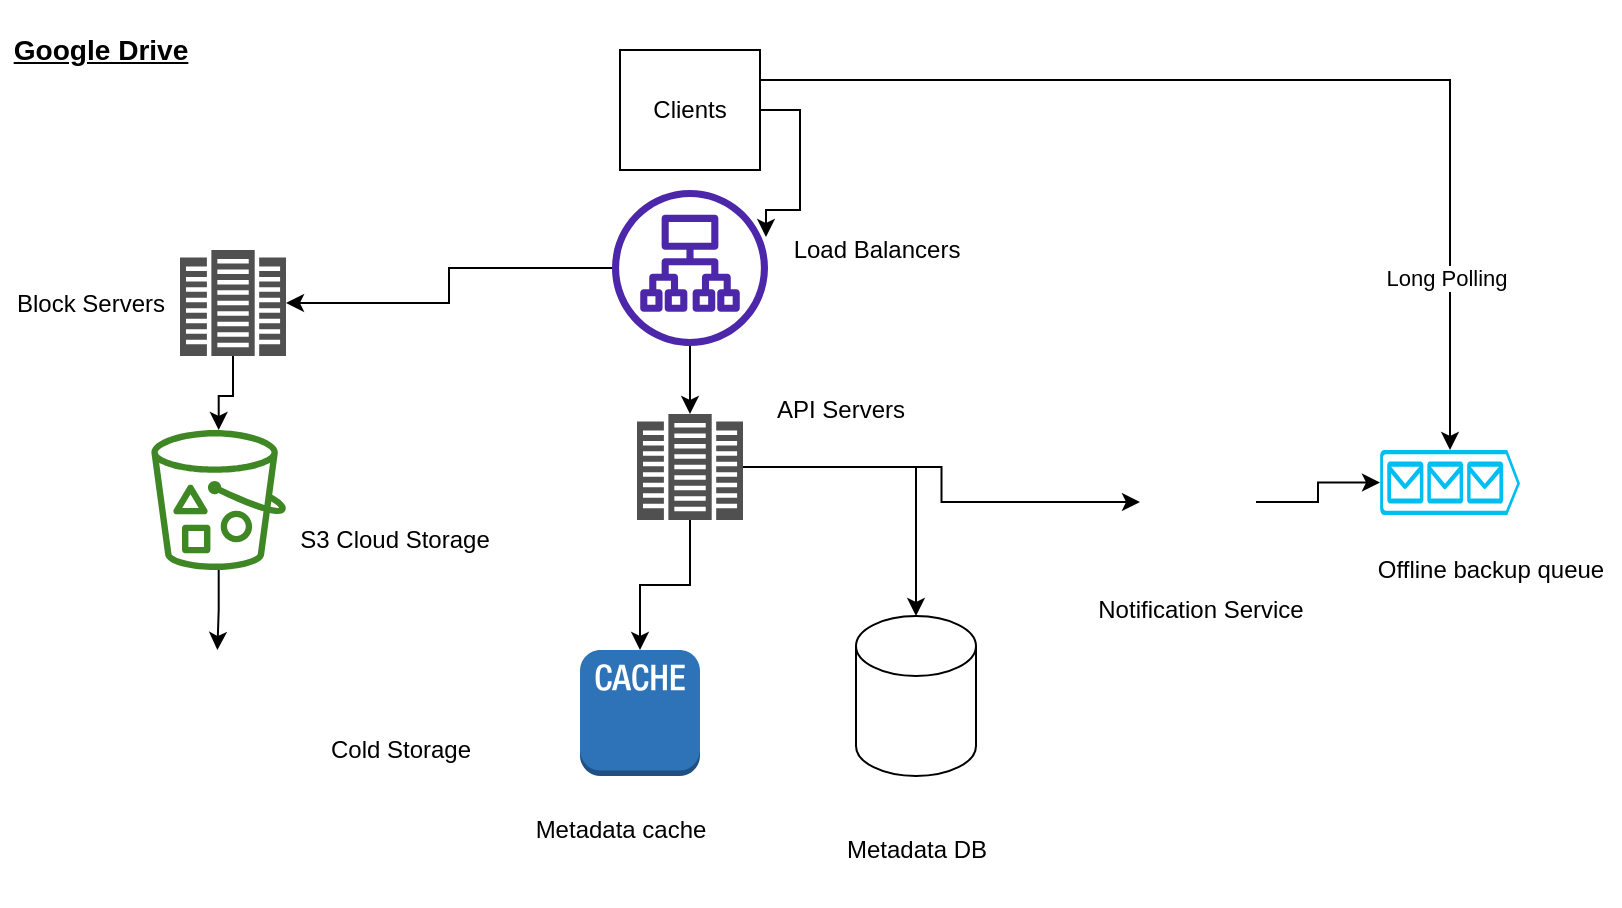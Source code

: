 <mxfile version="19.0.0" type="device"><diagram id="HoEMwtcmiwbRSCMNZaEq" name="Page-1"><mxGraphModel dx="946" dy="1714" grid="1" gridSize="10" guides="1" tooltips="1" connect="1" arrows="1" fold="1" page="1" pageScale="1" pageWidth="850" pageHeight="1100" math="0" shadow="0"><root><mxCell id="0"/><mxCell id="1" parent="0"/><mxCell id="kfG5qEUTvlAwnz0xRX0W-1" value="&lt;h3&gt;&lt;u&gt;Google Drive&lt;/u&gt;&lt;/h3&gt;" style="text;html=1;align=center;verticalAlign=middle;resizable=0;points=[];autosize=1;strokeColor=none;fillColor=none;" vertex="1" parent="1"><mxGeometry x="10" y="-15" width="100" height="50" as="geometry"/></mxCell><mxCell id="kfG5qEUTvlAwnz0xRX0W-9" style="edgeStyle=orthogonalEdgeStyle;rounded=0;orthogonalLoop=1;jettySize=auto;html=1;exitX=1;exitY=0.5;exitDx=0;exitDy=0;entryX=-0.05;entryY=0.175;entryDx=0;entryDy=0;entryPerimeter=0;" edge="1" parent="1" source="kfG5qEUTvlAwnz0xRX0W-2" target="kfG5qEUTvlAwnz0xRX0W-5"><mxGeometry relative="1" as="geometry"/></mxCell><mxCell id="kfG5qEUTvlAwnz0xRX0W-33" style="edgeStyle=orthogonalEdgeStyle;rounded=0;orthogonalLoop=1;jettySize=auto;html=1;exitX=1;exitY=0.25;exitDx=0;exitDy=0;entryX=0.5;entryY=0;entryDx=0;entryDy=0;entryPerimeter=0;" edge="1" parent="1" source="kfG5qEUTvlAwnz0xRX0W-2" target="kfG5qEUTvlAwnz0xRX0W-30"><mxGeometry relative="1" as="geometry"/></mxCell><mxCell id="kfG5qEUTvlAwnz0xRX0W-34" value="Long Polling" style="edgeLabel;html=1;align=center;verticalAlign=middle;resizable=0;points=[];" vertex="1" connectable="0" parent="kfG5qEUTvlAwnz0xRX0W-33"><mxGeometry x="0.674" y="-2" relative="1" as="geometry"><mxPoint as="offset"/></mxGeometry></mxCell><mxCell id="kfG5qEUTvlAwnz0xRX0W-2" value="Clients" style="rounded=0;whiteSpace=wrap;html=1;" vertex="1" parent="1"><mxGeometry x="320" y="10" width="70" height="60" as="geometry"/></mxCell><mxCell id="kfG5qEUTvlAwnz0xRX0W-10" style="edgeStyle=orthogonalEdgeStyle;rounded=0;orthogonalLoop=1;jettySize=auto;html=1;" edge="1" parent="1" source="kfG5qEUTvlAwnz0xRX0W-4" target="kfG5qEUTvlAwnz0xRX0W-6"><mxGeometry relative="1" as="geometry"/></mxCell><mxCell id="kfG5qEUTvlAwnz0xRX0W-19" style="edgeStyle=orthogonalEdgeStyle;rounded=0;orthogonalLoop=1;jettySize=auto;html=1;" edge="1" parent="1" source="kfG5qEUTvlAwnz0xRX0W-4" target="kfG5qEUTvlAwnz0xRX0W-17"><mxGeometry relative="1" as="geometry"/></mxCell><mxCell id="kfG5qEUTvlAwnz0xRX0W-4" value="" style="sketch=0;outlineConnect=0;fontColor=#232F3E;gradientColor=none;fillColor=#4D27AA;strokeColor=none;dashed=0;verticalLabelPosition=bottom;verticalAlign=top;align=center;html=1;fontSize=12;fontStyle=0;aspect=fixed;pointerEvents=1;shape=mxgraph.aws4.application_load_balancer;" vertex="1" parent="1"><mxGeometry x="316" y="80" width="78" height="78" as="geometry"/></mxCell><mxCell id="kfG5qEUTvlAwnz0xRX0W-5" value="Load Balancers" style="text;html=1;align=center;verticalAlign=middle;resizable=0;points=[];autosize=1;strokeColor=none;fillColor=none;" vertex="1" parent="1"><mxGeometry x="398" y="100" width="100" height="20" as="geometry"/></mxCell><mxCell id="kfG5qEUTvlAwnz0xRX0W-13" style="edgeStyle=orthogonalEdgeStyle;rounded=0;orthogonalLoop=1;jettySize=auto;html=1;" edge="1" parent="1" source="kfG5qEUTvlAwnz0xRX0W-6" target="kfG5qEUTvlAwnz0xRX0W-11"><mxGeometry relative="1" as="geometry"/></mxCell><mxCell id="kfG5qEUTvlAwnz0xRX0W-6" value="" style="sketch=0;pointerEvents=1;shadow=0;dashed=0;html=1;strokeColor=none;fillColor=#505050;labelPosition=center;verticalLabelPosition=bottom;verticalAlign=top;outlineConnect=0;align=center;shape=mxgraph.office.servers.datacenter;" vertex="1" parent="1"><mxGeometry x="100" y="110" width="53" height="53" as="geometry"/></mxCell><mxCell id="kfG5qEUTvlAwnz0xRX0W-7" value="Block Servers" style="text;html=1;align=center;verticalAlign=middle;resizable=0;points=[];autosize=1;strokeColor=none;fillColor=none;" vertex="1" parent="1"><mxGeometry x="10" y="126.5" width="90" height="20" as="geometry"/></mxCell><mxCell id="kfG5qEUTvlAwnz0xRX0W-16" style="edgeStyle=orthogonalEdgeStyle;rounded=0;orthogonalLoop=1;jettySize=auto;html=1;" edge="1" parent="1" source="kfG5qEUTvlAwnz0xRX0W-11" target="kfG5qEUTvlAwnz0xRX0W-14"><mxGeometry relative="1" as="geometry"/></mxCell><mxCell id="kfG5qEUTvlAwnz0xRX0W-11" value="" style="sketch=0;outlineConnect=0;fontColor=#232F3E;gradientColor=none;fillColor=#3F8624;strokeColor=none;dashed=0;verticalLabelPosition=bottom;verticalAlign=top;align=center;html=1;fontSize=12;fontStyle=0;aspect=fixed;pointerEvents=1;shape=mxgraph.aws4.bucket_with_objects;" vertex="1" parent="1"><mxGeometry x="85.69" y="200" width="67.31" height="70" as="geometry"/></mxCell><mxCell id="kfG5qEUTvlAwnz0xRX0W-12" value="S3 Cloud Storage" style="text;html=1;align=center;verticalAlign=middle;resizable=0;points=[];autosize=1;strokeColor=none;fillColor=none;" vertex="1" parent="1"><mxGeometry x="152.31" y="245" width="110" height="20" as="geometry"/></mxCell><mxCell id="kfG5qEUTvlAwnz0xRX0W-14" value="" style="shape=image;html=1;verticalAlign=top;verticalLabelPosition=bottom;labelBackgroundColor=#ffffff;imageAspect=0;aspect=fixed;image=https://cdn4.iconfinder.com/data/icons/christmas-2434/128/Artboard_2-128.png" vertex="1" parent="1"><mxGeometry x="54.65" y="310" width="128" height="128" as="geometry"/></mxCell><mxCell id="kfG5qEUTvlAwnz0xRX0W-15" value="Cold Storage" style="text;html=1;align=center;verticalAlign=middle;resizable=0;points=[];autosize=1;strokeColor=none;fillColor=none;" vertex="1" parent="1"><mxGeometry x="165" y="350" width="90" height="20" as="geometry"/></mxCell><mxCell id="kfG5qEUTvlAwnz0xRX0W-24" style="edgeStyle=orthogonalEdgeStyle;rounded=0;orthogonalLoop=1;jettySize=auto;html=1;entryX=0.5;entryY=0;entryDx=0;entryDy=0;entryPerimeter=0;" edge="1" parent="1" source="kfG5qEUTvlAwnz0xRX0W-17" target="kfG5qEUTvlAwnz0xRX0W-20"><mxGeometry relative="1" as="geometry"/></mxCell><mxCell id="kfG5qEUTvlAwnz0xRX0W-25" style="edgeStyle=orthogonalEdgeStyle;rounded=0;orthogonalLoop=1;jettySize=auto;html=1;entryX=0.5;entryY=0;entryDx=0;entryDy=0;entryPerimeter=0;" edge="1" parent="1" source="kfG5qEUTvlAwnz0xRX0W-17" target="kfG5qEUTvlAwnz0xRX0W-21"><mxGeometry relative="1" as="geometry"/></mxCell><mxCell id="kfG5qEUTvlAwnz0xRX0W-28" style="edgeStyle=orthogonalEdgeStyle;rounded=0;orthogonalLoop=1;jettySize=auto;html=1;" edge="1" parent="1" source="kfG5qEUTvlAwnz0xRX0W-17" target="kfG5qEUTvlAwnz0xRX0W-27"><mxGeometry relative="1" as="geometry"/></mxCell><mxCell id="kfG5qEUTvlAwnz0xRX0W-17" value="" style="sketch=0;pointerEvents=1;shadow=0;dashed=0;html=1;strokeColor=none;fillColor=#505050;labelPosition=center;verticalLabelPosition=bottom;verticalAlign=top;outlineConnect=0;align=center;shape=mxgraph.office.servers.datacenter;" vertex="1" parent="1"><mxGeometry x="328.5" y="192" width="53" height="53" as="geometry"/></mxCell><mxCell id="kfG5qEUTvlAwnz0xRX0W-18" value="API Servers" style="text;html=1;align=center;verticalAlign=middle;resizable=0;points=[];autosize=1;strokeColor=none;fillColor=none;" vertex="1" parent="1"><mxGeometry x="390" y="180" width="80" height="20" as="geometry"/></mxCell><mxCell id="kfG5qEUTvlAwnz0xRX0W-20" value="" style="outlineConnect=0;dashed=0;verticalLabelPosition=bottom;verticalAlign=top;align=center;html=1;shape=mxgraph.aws3.cache_node;fillColor=#2E73B8;gradientColor=none;" vertex="1" parent="1"><mxGeometry x="300" y="310" width="60" height="63" as="geometry"/></mxCell><mxCell id="kfG5qEUTvlAwnz0xRX0W-21" value="" style="shape=cylinder3;whiteSpace=wrap;html=1;boundedLbl=1;backgroundOutline=1;size=15;" vertex="1" parent="1"><mxGeometry x="438" y="293" width="60" height="80" as="geometry"/></mxCell><mxCell id="kfG5qEUTvlAwnz0xRX0W-22" value="Metadata DB" style="text;html=1;align=center;verticalAlign=middle;resizable=0;points=[];autosize=1;strokeColor=none;fillColor=none;" vertex="1" parent="1"><mxGeometry x="423" y="400" width="90" height="20" as="geometry"/></mxCell><mxCell id="kfG5qEUTvlAwnz0xRX0W-23" value="Metadata cache" style="text;html=1;align=center;verticalAlign=middle;resizable=0;points=[];autosize=1;strokeColor=none;fillColor=none;" vertex="1" parent="1"><mxGeometry x="270" y="390" width="100" height="20" as="geometry"/></mxCell><mxCell id="kfG5qEUTvlAwnz0xRX0W-32" style="edgeStyle=orthogonalEdgeStyle;rounded=0;orthogonalLoop=1;jettySize=auto;html=1;exitX=1;exitY=0.5;exitDx=0;exitDy=0;entryX=0;entryY=0.5;entryDx=0;entryDy=0;entryPerimeter=0;" edge="1" parent="1" source="kfG5qEUTvlAwnz0xRX0W-27" target="kfG5qEUTvlAwnz0xRX0W-30"><mxGeometry relative="1" as="geometry"/></mxCell><mxCell id="kfG5qEUTvlAwnz0xRX0W-27" value="" style="shape=image;html=1;verticalAlign=top;verticalLabelPosition=bottom;labelBackgroundColor=#ffffff;imageAspect=0;aspect=fixed;image=https://cdn4.iconfinder.com/data/icons/48-bubbles/48/43.Bell-128.png" vertex="1" parent="1"><mxGeometry x="580" y="207" width="58" height="58" as="geometry"/></mxCell><mxCell id="kfG5qEUTvlAwnz0xRX0W-29" value="Notification Service" style="text;html=1;align=center;verticalAlign=middle;resizable=0;points=[];autosize=1;strokeColor=none;fillColor=none;" vertex="1" parent="1"><mxGeometry x="550" y="280" width="120" height="20" as="geometry"/></mxCell><mxCell id="kfG5qEUTvlAwnz0xRX0W-30" value="" style="verticalLabelPosition=bottom;html=1;verticalAlign=top;align=center;strokeColor=none;fillColor=#00BEF2;shape=mxgraph.azure.queue_generic;pointerEvents=1;" vertex="1" parent="1"><mxGeometry x="700" y="210" width="70" height="32.5" as="geometry"/></mxCell><mxCell id="kfG5qEUTvlAwnz0xRX0W-31" value="Offline backup queue" style="text;html=1;align=center;verticalAlign=middle;resizable=0;points=[];autosize=1;strokeColor=none;fillColor=none;" vertex="1" parent="1"><mxGeometry x="690" y="260" width="130" height="20" as="geometry"/></mxCell></root></mxGraphModel></diagram></mxfile>